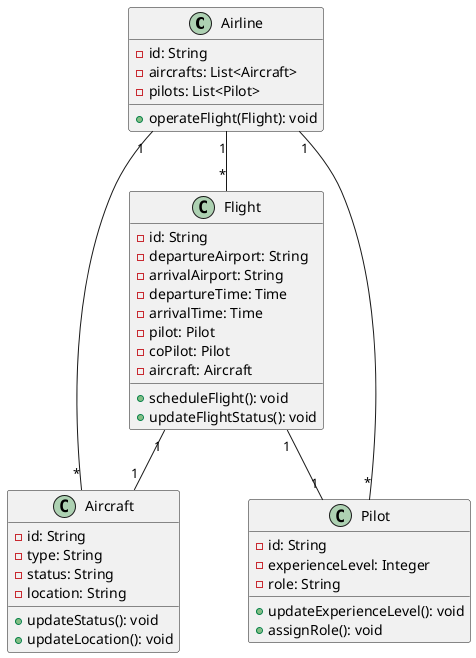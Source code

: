 **PlantUML Script:**  
```plantuml
@startuml
class Airline {
    - id: String
    - aircrafts: List<Aircraft>
    - pilots: List<Pilot>
    + operateFlight(Flight): void
}

class Flight {
    - id: String
    - departureAirport: String
    - arrivalAirport: String
    - departureTime: Time
    - arrivalTime: Time
    - pilot: Pilot
    - coPilot: Pilot
    - aircraft: Aircraft
    + scheduleFlight(): void
    + updateFlightStatus(): void
}

class Aircraft {
    - id: String
    - type: String
    - status: String
    - location: String
    + updateStatus(): void
    + updateLocation(): void
}

class Pilot {
    - id: String
    - experienceLevel: Integer
    - role: String
    + updateExperienceLevel(): void
    + assignRole(): void
}

Airline "1" -- "*" Flight
Flight "1" -- "1" Pilot
Flight "1" -- "1" Aircraft
Airline "1" -- "*" Aircraft
Airline "1" -- "*" Pilot
@enduml
```
This script represents the classes Airline, Flight, Aircraft, and Pilot with their respective attributes and methods. The relationships between these classes are also depicted.